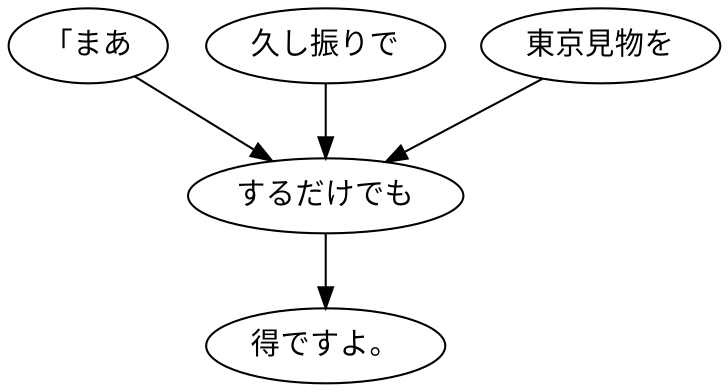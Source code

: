 digraph graph5917 {
	node0 [label="「まあ"];
	node1 [label="久し振りで"];
	node2 [label="東京見物を"];
	node3 [label="するだけでも"];
	node4 [label="得ですよ。"];
	node0 -> node3;
	node1 -> node3;
	node2 -> node3;
	node3 -> node4;
}
